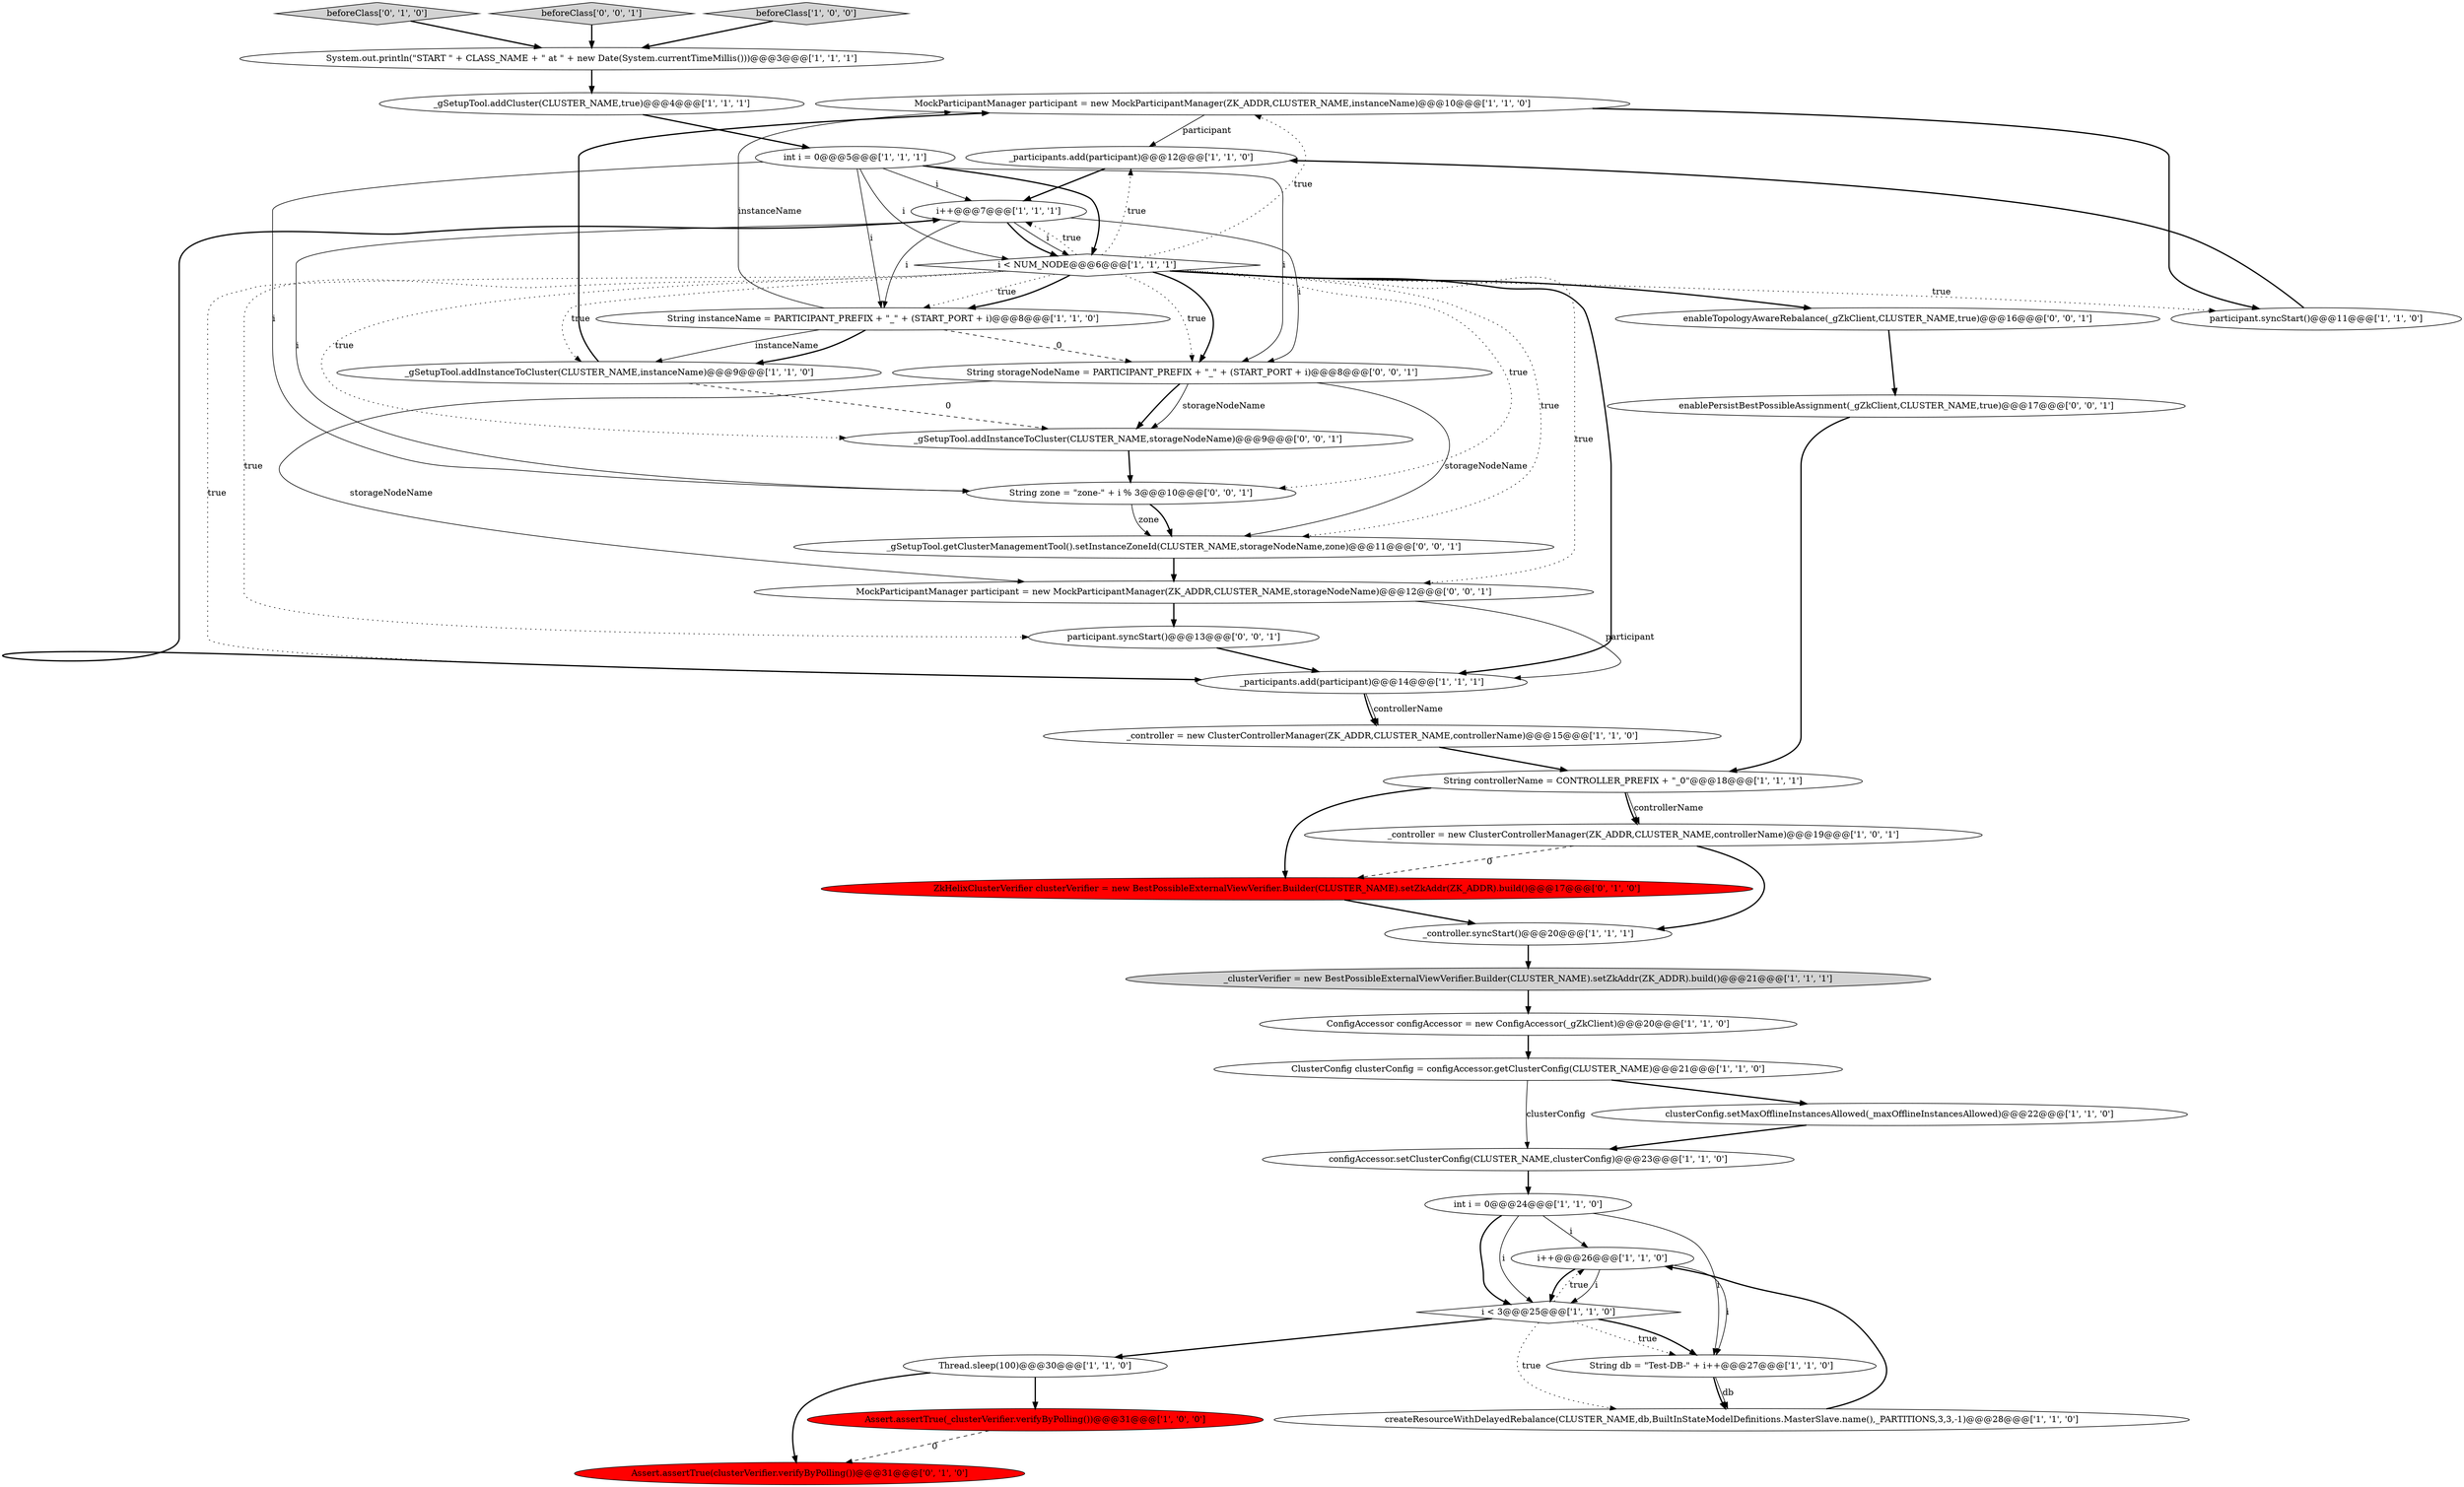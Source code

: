 digraph {
9 [style = filled, label = "MockParticipantManager participant = new MockParticipantManager(ZK_ADDR,CLUSTER_NAME,instanceName)@@@10@@@['1', '1', '0']", fillcolor = white, shape = ellipse image = "AAA0AAABBB1BBB"];
31 [style = filled, label = "MockParticipantManager participant = new MockParticipantManager(ZK_ADDR,CLUSTER_NAME,storageNodeName)@@@12@@@['0', '0', '1']", fillcolor = white, shape = ellipse image = "AAA0AAABBB3BBB"];
19 [style = filled, label = "Thread.sleep(100)@@@30@@@['1', '1', '0']", fillcolor = white, shape = ellipse image = "AAA0AAABBB1BBB"];
13 [style = filled, label = "String controllerName = CONTROLLER_PREFIX + \"_0\"@@@18@@@['1', '1', '1']", fillcolor = white, shape = ellipse image = "AAA0AAABBB1BBB"];
34 [style = filled, label = "enableTopologyAwareRebalance(_gZkClient,CLUSTER_NAME,true)@@@16@@@['0', '0', '1']", fillcolor = white, shape = ellipse image = "AAA0AAABBB3BBB"];
20 [style = filled, label = "ClusterConfig clusterConfig = configAccessor.getClusterConfig(CLUSTER_NAME)@@@21@@@['1', '1', '0']", fillcolor = white, shape = ellipse image = "AAA0AAABBB1BBB"];
6 [style = filled, label = "_clusterVerifier = new BestPossibleExternalViewVerifier.Builder(CLUSTER_NAME).setZkAddr(ZK_ADDR).build()@@@21@@@['1', '1', '1']", fillcolor = lightgray, shape = ellipse image = "AAA0AAABBB1BBB"];
12 [style = filled, label = "configAccessor.setClusterConfig(CLUSTER_NAME,clusterConfig)@@@23@@@['1', '1', '0']", fillcolor = white, shape = ellipse image = "AAA0AAABBB1BBB"];
14 [style = filled, label = "i++@@@26@@@['1', '1', '0']", fillcolor = white, shape = ellipse image = "AAA0AAABBB1BBB"];
17 [style = filled, label = "System.out.println(\"START \" + CLASS_NAME + \" at \" + new Date(System.currentTimeMillis()))@@@3@@@['1', '1', '1']", fillcolor = white, shape = ellipse image = "AAA0AAABBB1BBB"];
7 [style = filled, label = "_participants.add(participant)@@@12@@@['1', '1', '0']", fillcolor = white, shape = ellipse image = "AAA0AAABBB1BBB"];
28 [style = filled, label = "beforeClass['0', '1', '0']", fillcolor = lightgray, shape = diamond image = "AAA0AAABBB2BBB"];
4 [style = filled, label = "_gSetupTool.addCluster(CLUSTER_NAME,true)@@@4@@@['1', '1', '1']", fillcolor = white, shape = ellipse image = "AAA0AAABBB1BBB"];
21 [style = filled, label = "_participants.add(participant)@@@14@@@['1', '1', '1']", fillcolor = white, shape = ellipse image = "AAA0AAABBB1BBB"];
22 [style = filled, label = "createResourceWithDelayedRebalance(CLUSTER_NAME,db,BuiltInStateModelDefinitions.MasterSlave.name(),_PARTITIONS,3,3,-1)@@@28@@@['1', '1', '0']", fillcolor = white, shape = ellipse image = "AAA0AAABBB1BBB"];
26 [style = filled, label = "int i = 0@@@24@@@['1', '1', '0']", fillcolor = white, shape = ellipse image = "AAA0AAABBB1BBB"];
37 [style = filled, label = "_gSetupTool.addInstanceToCluster(CLUSTER_NAME,storageNodeName)@@@9@@@['0', '0', '1']", fillcolor = white, shape = ellipse image = "AAA0AAABBB3BBB"];
27 [style = filled, label = "i < 3@@@25@@@['1', '1', '0']", fillcolor = white, shape = diamond image = "AAA0AAABBB1BBB"];
32 [style = filled, label = "String storageNodeName = PARTICIPANT_PREFIX + \"_\" + (START_PORT + i)@@@8@@@['0', '0', '1']", fillcolor = white, shape = ellipse image = "AAA0AAABBB3BBB"];
30 [style = filled, label = "ZkHelixClusterVerifier clusterVerifier = new BestPossibleExternalViewVerifier.Builder(CLUSTER_NAME).setZkAddr(ZK_ADDR).build()@@@17@@@['0', '1', '0']", fillcolor = red, shape = ellipse image = "AAA1AAABBB2BBB"];
0 [style = filled, label = "int i = 0@@@5@@@['1', '1', '1']", fillcolor = white, shape = ellipse image = "AAA0AAABBB1BBB"];
24 [style = filled, label = "Assert.assertTrue(_clusterVerifier.verifyByPolling())@@@31@@@['1', '0', '0']", fillcolor = red, shape = ellipse image = "AAA1AAABBB1BBB"];
36 [style = filled, label = "enablePersistBestPossibleAssignment(_gZkClient,CLUSTER_NAME,true)@@@17@@@['0', '0', '1']", fillcolor = white, shape = ellipse image = "AAA0AAABBB3BBB"];
35 [style = filled, label = "participant.syncStart()@@@13@@@['0', '0', '1']", fillcolor = white, shape = ellipse image = "AAA0AAABBB3BBB"];
10 [style = filled, label = "_gSetupTool.addInstanceToCluster(CLUSTER_NAME,instanceName)@@@9@@@['1', '1', '0']", fillcolor = white, shape = ellipse image = "AAA0AAABBB1BBB"];
2 [style = filled, label = "i++@@@7@@@['1', '1', '1']", fillcolor = white, shape = ellipse image = "AAA0AAABBB1BBB"];
38 [style = filled, label = "beforeClass['0', '0', '1']", fillcolor = lightgray, shape = diamond image = "AAA0AAABBB3BBB"];
16 [style = filled, label = "i < NUM_NODE@@@6@@@['1', '1', '1']", fillcolor = white, shape = diamond image = "AAA0AAABBB1BBB"];
11 [style = filled, label = "clusterConfig.setMaxOfflineInstancesAllowed(_maxOfflineInstancesAllowed)@@@22@@@['1', '1', '0']", fillcolor = white, shape = ellipse image = "AAA0AAABBB1BBB"];
8 [style = filled, label = "_controller.syncStart()@@@20@@@['1', '1', '1']", fillcolor = white, shape = ellipse image = "AAA0AAABBB1BBB"];
29 [style = filled, label = "Assert.assertTrue(clusterVerifier.verifyByPolling())@@@31@@@['0', '1', '0']", fillcolor = red, shape = ellipse image = "AAA1AAABBB2BBB"];
39 [style = filled, label = "String zone = \"zone-\" + i % 3@@@10@@@['0', '0', '1']", fillcolor = white, shape = ellipse image = "AAA0AAABBB3BBB"];
3 [style = filled, label = "participant.syncStart()@@@11@@@['1', '1', '0']", fillcolor = white, shape = ellipse image = "AAA0AAABBB1BBB"];
25 [style = filled, label = "_controller = new ClusterControllerManager(ZK_ADDR,CLUSTER_NAME,controllerName)@@@15@@@['1', '1', '0']", fillcolor = white, shape = ellipse image = "AAA0AAABBB1BBB"];
33 [style = filled, label = "_gSetupTool.getClusterManagementTool().setInstanceZoneId(CLUSTER_NAME,storageNodeName,zone)@@@11@@@['0', '0', '1']", fillcolor = white, shape = ellipse image = "AAA0AAABBB3BBB"];
18 [style = filled, label = "String db = \"Test-DB-\" + i++@@@27@@@['1', '1', '0']", fillcolor = white, shape = ellipse image = "AAA0AAABBB1BBB"];
23 [style = filled, label = "_controller = new ClusterControllerManager(ZK_ADDR,CLUSTER_NAME,controllerName)@@@19@@@['1', '0', '1']", fillcolor = white, shape = ellipse image = "AAA0AAABBB1BBB"];
15 [style = filled, label = "beforeClass['1', '0', '0']", fillcolor = lightgray, shape = diamond image = "AAA0AAABBB1BBB"];
5 [style = filled, label = "String instanceName = PARTICIPANT_PREFIX + \"_\" + (START_PORT + i)@@@8@@@['1', '1', '0']", fillcolor = white, shape = ellipse image = "AAA0AAABBB1BBB"];
1 [style = filled, label = "ConfigAccessor configAccessor = new ConfigAccessor(_gZkClient)@@@20@@@['1', '1', '0']", fillcolor = white, shape = ellipse image = "AAA0AAABBB1BBB"];
27->14 [style = dotted, label="true"];
16->9 [style = dotted, label="true"];
32->37 [style = bold, label=""];
2->39 [style = solid, label="i"];
1->20 [style = bold, label=""];
8->6 [style = bold, label=""];
16->10 [style = dotted, label="true"];
5->10 [style = solid, label="instanceName"];
21->2 [style = bold, label=""];
19->24 [style = bold, label=""];
16->7 [style = dotted, label="true"];
15->17 [style = bold, label=""];
14->27 [style = solid, label="i"];
18->22 [style = bold, label=""];
20->12 [style = solid, label="clusterConfig"];
31->35 [style = bold, label=""];
16->39 [style = dotted, label="true"];
16->5 [style = dotted, label="true"];
32->31 [style = solid, label="storageNodeName"];
16->32 [style = dotted, label="true"];
27->19 [style = bold, label=""];
30->8 [style = bold, label=""];
27->18 [style = dotted, label="true"];
2->16 [style = bold, label=""];
5->10 [style = bold, label=""];
32->37 [style = solid, label="storageNodeName"];
27->22 [style = dotted, label="true"];
16->34 [style = bold, label=""];
11->12 [style = bold, label=""];
16->32 [style = bold, label=""];
21->25 [style = solid, label="controllerName"];
21->25 [style = bold, label=""];
23->8 [style = bold, label=""];
35->21 [style = bold, label=""];
0->39 [style = solid, label="i"];
16->33 [style = dotted, label="true"];
4->0 [style = bold, label=""];
5->32 [style = dashed, label="0"];
26->27 [style = bold, label=""];
3->7 [style = bold, label=""];
7->2 [style = bold, label=""];
26->27 [style = solid, label="i"];
34->36 [style = bold, label=""];
16->21 [style = dotted, label="true"];
22->14 [style = bold, label=""];
38->17 [style = bold, label=""];
26->18 [style = solid, label="i"];
2->5 [style = solid, label="i"];
5->9 [style = solid, label="instanceName"];
27->18 [style = bold, label=""];
0->16 [style = bold, label=""];
31->21 [style = solid, label="participant"];
16->35 [style = dotted, label="true"];
19->29 [style = bold, label=""];
0->32 [style = solid, label="i"];
13->23 [style = solid, label="controllerName"];
39->33 [style = bold, label=""];
6->1 [style = bold, label=""];
36->13 [style = bold, label=""];
0->16 [style = solid, label="i"];
16->5 [style = bold, label=""];
28->17 [style = bold, label=""];
9->3 [style = bold, label=""];
10->9 [style = bold, label=""];
2->32 [style = solid, label="i"];
14->27 [style = bold, label=""];
16->31 [style = dotted, label="true"];
37->39 [style = bold, label=""];
17->4 [style = bold, label=""];
26->14 [style = solid, label="i"];
20->11 [style = bold, label=""];
0->2 [style = solid, label="i"];
16->37 [style = dotted, label="true"];
16->2 [style = dotted, label="true"];
25->13 [style = bold, label=""];
39->33 [style = solid, label="zone"];
24->29 [style = dashed, label="0"];
14->18 [style = solid, label="i"];
12->26 [style = bold, label=""];
13->30 [style = bold, label=""];
16->3 [style = dotted, label="true"];
0->5 [style = solid, label="i"];
18->22 [style = solid, label="db"];
9->7 [style = solid, label="participant"];
16->21 [style = bold, label=""];
23->30 [style = dashed, label="0"];
13->23 [style = bold, label=""];
33->31 [style = bold, label=""];
10->37 [style = dashed, label="0"];
32->33 [style = solid, label="storageNodeName"];
2->16 [style = solid, label="i"];
}
